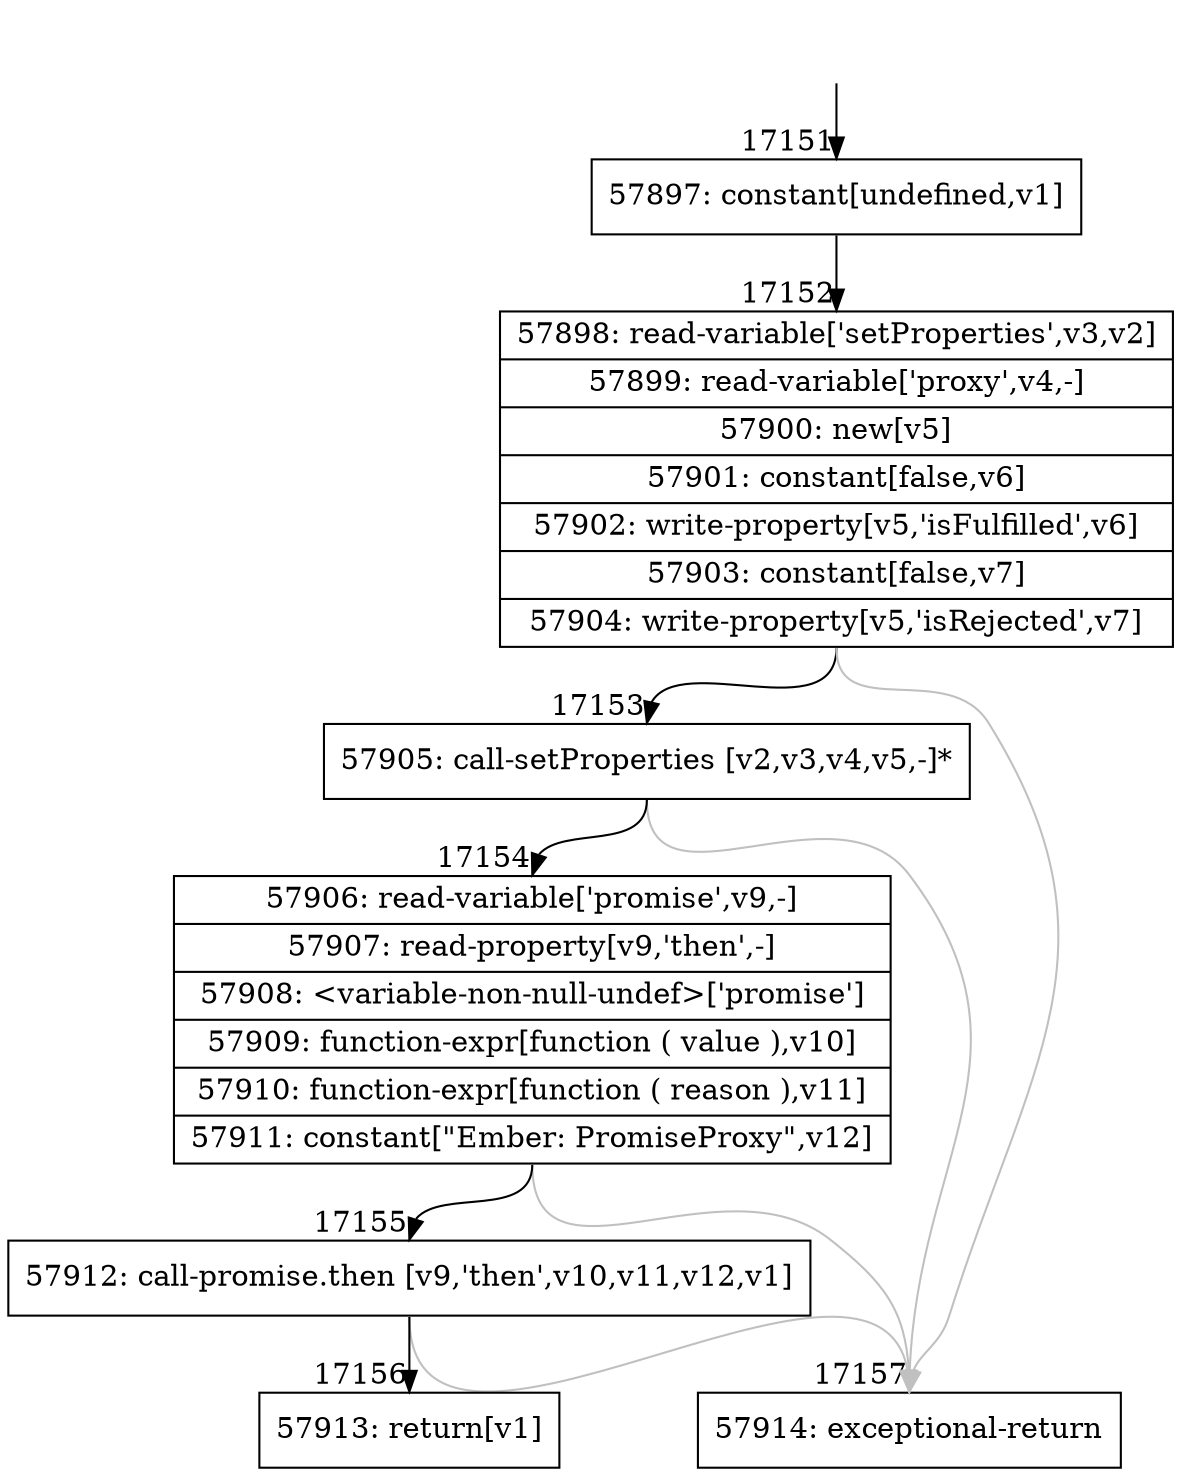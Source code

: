 digraph {
rankdir="TD"
BB_entry1474[shape=none,label=""];
BB_entry1474 -> BB17151 [tailport=s, headport=n, headlabel="    17151"]
BB17151 [shape=record label="{57897: constant[undefined,v1]}" ] 
BB17151 -> BB17152 [tailport=s, headport=n, headlabel="      17152"]
BB17152 [shape=record label="{57898: read-variable['setProperties',v3,v2]|57899: read-variable['proxy',v4,-]|57900: new[v5]|57901: constant[false,v6]|57902: write-property[v5,'isFulfilled',v6]|57903: constant[false,v7]|57904: write-property[v5,'isRejected',v7]}" ] 
BB17152 -> BB17153 [tailport=s, headport=n, headlabel="      17153"]
BB17152 -> BB17157 [tailport=s, headport=n, color=gray, headlabel="      17157"]
BB17153 [shape=record label="{57905: call-setProperties [v2,v3,v4,v5,-]*}" ] 
BB17153 -> BB17154 [tailport=s, headport=n, headlabel="      17154"]
BB17153 -> BB17157 [tailport=s, headport=n, color=gray]
BB17154 [shape=record label="{57906: read-variable['promise',v9,-]|57907: read-property[v9,'then',-]|57908: \<variable-non-null-undef\>['promise']|57909: function-expr[function ( value ),v10]|57910: function-expr[function ( reason ),v11]|57911: constant[\"Ember: PromiseProxy\",v12]}" ] 
BB17154 -> BB17155 [tailport=s, headport=n, headlabel="      17155"]
BB17154 -> BB17157 [tailport=s, headport=n, color=gray]
BB17155 [shape=record label="{57912: call-promise.then [v9,'then',v10,v11,v12,v1]}" ] 
BB17155 -> BB17156 [tailport=s, headport=n, headlabel="      17156"]
BB17155 -> BB17157 [tailport=s, headport=n, color=gray]
BB17156 [shape=record label="{57913: return[v1]}" ] 
BB17157 [shape=record label="{57914: exceptional-return}" ] 
//#$~ 32508
}
